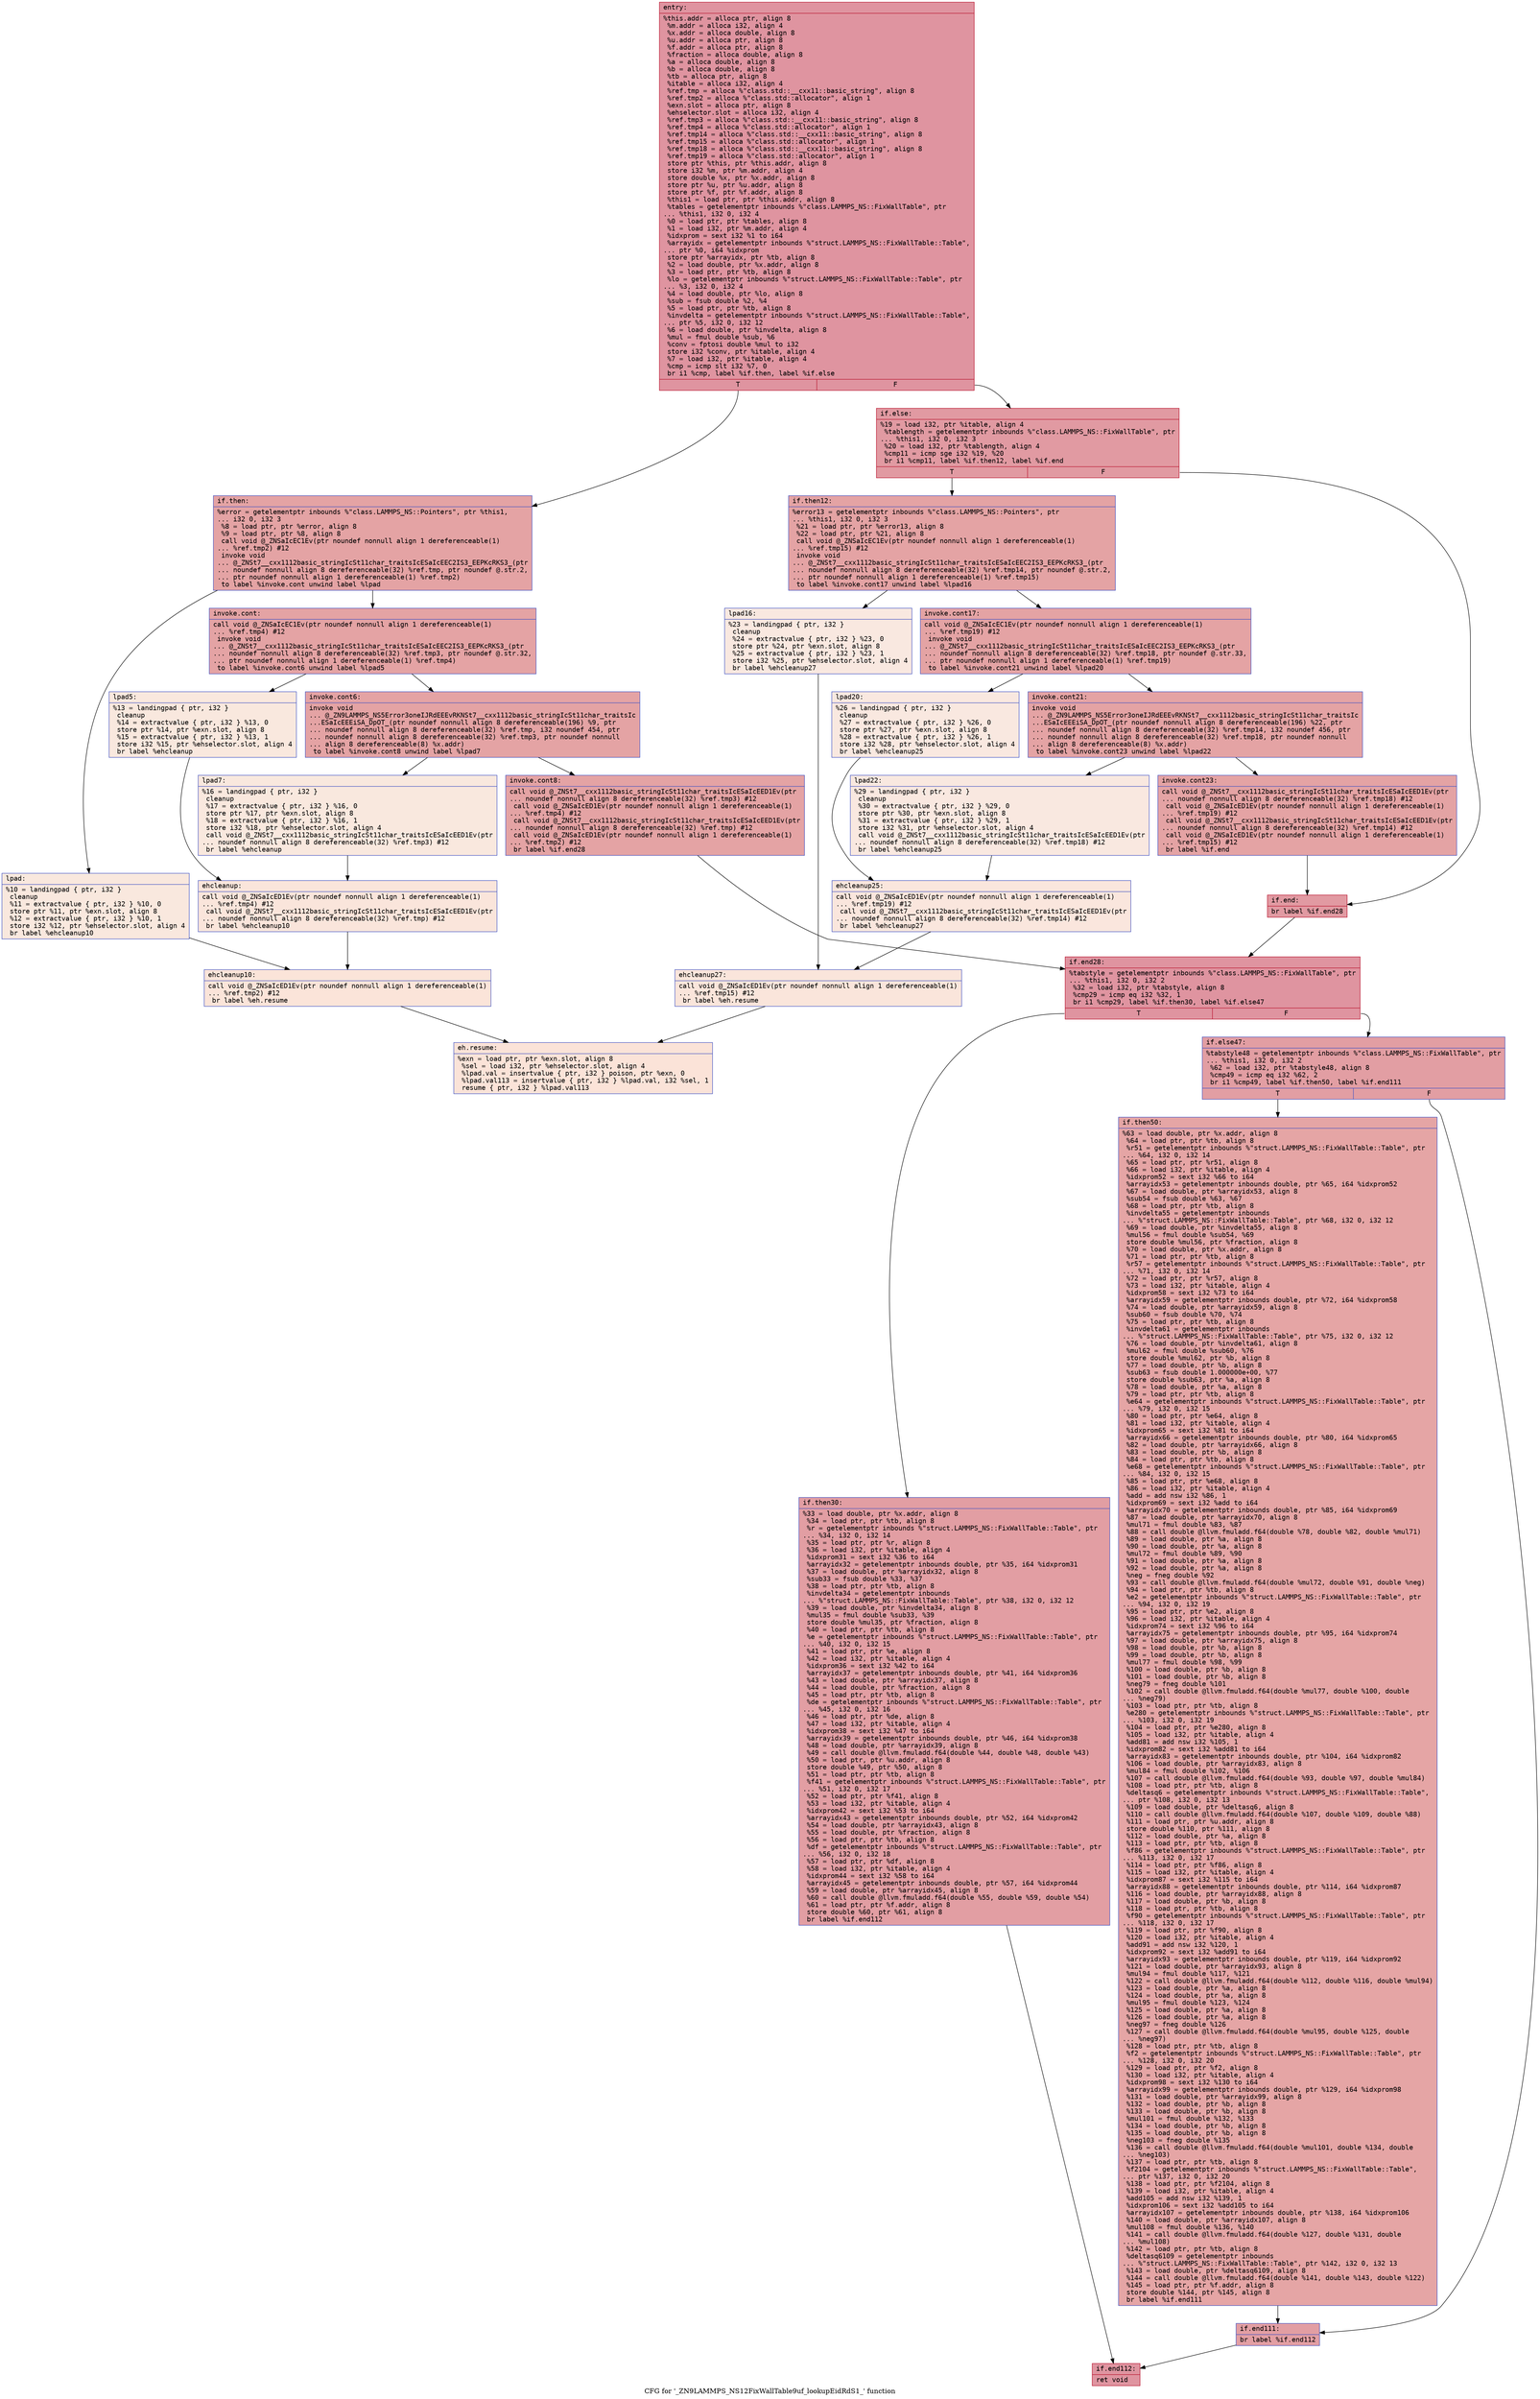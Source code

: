 digraph "CFG for '_ZN9LAMMPS_NS12FixWallTable9uf_lookupEidRdS1_' function" {
	label="CFG for '_ZN9LAMMPS_NS12FixWallTable9uf_lookupEidRdS1_' function";

	Node0x560f40d34830 [shape=record,color="#b70d28ff", style=filled, fillcolor="#b70d2870" fontname="Courier",label="{entry:\l|  %this.addr = alloca ptr, align 8\l  %m.addr = alloca i32, align 4\l  %x.addr = alloca double, align 8\l  %u.addr = alloca ptr, align 8\l  %f.addr = alloca ptr, align 8\l  %fraction = alloca double, align 8\l  %a = alloca double, align 8\l  %b = alloca double, align 8\l  %tb = alloca ptr, align 8\l  %itable = alloca i32, align 4\l  %ref.tmp = alloca %\"class.std::__cxx11::basic_string\", align 8\l  %ref.tmp2 = alloca %\"class.std::allocator\", align 1\l  %exn.slot = alloca ptr, align 8\l  %ehselector.slot = alloca i32, align 4\l  %ref.tmp3 = alloca %\"class.std::__cxx11::basic_string\", align 8\l  %ref.tmp4 = alloca %\"class.std::allocator\", align 1\l  %ref.tmp14 = alloca %\"class.std::__cxx11::basic_string\", align 8\l  %ref.tmp15 = alloca %\"class.std::allocator\", align 1\l  %ref.tmp18 = alloca %\"class.std::__cxx11::basic_string\", align 8\l  %ref.tmp19 = alloca %\"class.std::allocator\", align 1\l  store ptr %this, ptr %this.addr, align 8\l  store i32 %m, ptr %m.addr, align 4\l  store double %x, ptr %x.addr, align 8\l  store ptr %u, ptr %u.addr, align 8\l  store ptr %f, ptr %f.addr, align 8\l  %this1 = load ptr, ptr %this.addr, align 8\l  %tables = getelementptr inbounds %\"class.LAMMPS_NS::FixWallTable\", ptr\l... %this1, i32 0, i32 4\l  %0 = load ptr, ptr %tables, align 8\l  %1 = load i32, ptr %m.addr, align 4\l  %idxprom = sext i32 %1 to i64\l  %arrayidx = getelementptr inbounds %\"struct.LAMMPS_NS::FixWallTable::Table\",\l... ptr %0, i64 %idxprom\l  store ptr %arrayidx, ptr %tb, align 8\l  %2 = load double, ptr %x.addr, align 8\l  %3 = load ptr, ptr %tb, align 8\l  %lo = getelementptr inbounds %\"struct.LAMMPS_NS::FixWallTable::Table\", ptr\l... %3, i32 0, i32 4\l  %4 = load double, ptr %lo, align 8\l  %sub = fsub double %2, %4\l  %5 = load ptr, ptr %tb, align 8\l  %invdelta = getelementptr inbounds %\"struct.LAMMPS_NS::FixWallTable::Table\",\l... ptr %5, i32 0, i32 12\l  %6 = load double, ptr %invdelta, align 8\l  %mul = fmul double %sub, %6\l  %conv = fptosi double %mul to i32\l  store i32 %conv, ptr %itable, align 4\l  %7 = load i32, ptr %itable, align 4\l  %cmp = icmp slt i32 %7, 0\l  br i1 %cmp, label %if.then, label %if.else\l|{<s0>T|<s1>F}}"];
	Node0x560f40d34830:s0 -> Node0x560f40d36ae0[tooltip="entry -> if.then\nProbability 37.50%" ];
	Node0x560f40d34830:s1 -> Node0x560f40d36b50[tooltip="entry -> if.else\nProbability 62.50%" ];
	Node0x560f40d36ae0 [shape=record,color="#3d50c3ff", style=filled, fillcolor="#c32e3170" fontname="Courier",label="{if.then:\l|  %error = getelementptr inbounds %\"class.LAMMPS_NS::Pointers\", ptr %this1,\l... i32 0, i32 3\l  %8 = load ptr, ptr %error, align 8\l  %9 = load ptr, ptr %8, align 8\l  call void @_ZNSaIcEC1Ev(ptr noundef nonnull align 1 dereferenceable(1)\l... %ref.tmp2) #12\l  invoke void\l... @_ZNSt7__cxx1112basic_stringIcSt11char_traitsIcESaIcEEC2IS3_EEPKcRKS3_(ptr\l... noundef nonnull align 8 dereferenceable(32) %ref.tmp, ptr noundef @.str.2,\l... ptr noundef nonnull align 1 dereferenceable(1) %ref.tmp2)\l          to label %invoke.cont unwind label %lpad\l}"];
	Node0x560f40d36ae0 -> Node0x560f40d36fd0[tooltip="if.then -> invoke.cont\nProbability 100.00%" ];
	Node0x560f40d36ae0 -> Node0x560f40d37050[tooltip="if.then -> lpad\nProbability 0.00%" ];
	Node0x560f40d36fd0 [shape=record,color="#3d50c3ff", style=filled, fillcolor="#c32e3170" fontname="Courier",label="{invoke.cont:\l|  call void @_ZNSaIcEC1Ev(ptr noundef nonnull align 1 dereferenceable(1)\l... %ref.tmp4) #12\l  invoke void\l... @_ZNSt7__cxx1112basic_stringIcSt11char_traitsIcESaIcEEC2IS3_EEPKcRKS3_(ptr\l... noundef nonnull align 8 dereferenceable(32) %ref.tmp3, ptr noundef @.str.32,\l... ptr noundef nonnull align 1 dereferenceable(1) %ref.tmp4)\l          to label %invoke.cont6 unwind label %lpad5\l}"];
	Node0x560f40d36fd0 -> Node0x560f40d37370[tooltip="invoke.cont -> invoke.cont6\nProbability 100.00%" ];
	Node0x560f40d36fd0 -> Node0x560f40d373c0[tooltip="invoke.cont -> lpad5\nProbability 0.00%" ];
	Node0x560f40d37370 [shape=record,color="#3d50c3ff", style=filled, fillcolor="#c32e3170" fontname="Courier",label="{invoke.cont6:\l|  invoke void\l... @_ZN9LAMMPS_NS5Error3oneIJRdEEEvRKNSt7__cxx1112basic_stringIcSt11char_traitsIc\l...ESaIcEEEiSA_DpOT_(ptr noundef nonnull align 8 dereferenceable(196) %9, ptr\l... noundef nonnull align 8 dereferenceable(32) %ref.tmp, i32 noundef 454, ptr\l... noundef nonnull align 8 dereferenceable(32) %ref.tmp3, ptr noundef nonnull\l... align 8 dereferenceable(8) %x.addr)\l          to label %invoke.cont8 unwind label %lpad7\l}"];
	Node0x560f40d37370 -> Node0x560f40d37320[tooltip="invoke.cont6 -> invoke.cont8\nProbability 100.00%" ];
	Node0x560f40d37370 -> Node0x560f40d37690[tooltip="invoke.cont6 -> lpad7\nProbability 0.00%" ];
	Node0x560f40d37320 [shape=record,color="#3d50c3ff", style=filled, fillcolor="#c32e3170" fontname="Courier",label="{invoke.cont8:\l|  call void @_ZNSt7__cxx1112basic_stringIcSt11char_traitsIcESaIcEED1Ev(ptr\l... noundef nonnull align 8 dereferenceable(32) %ref.tmp3) #12\l  call void @_ZNSaIcED1Ev(ptr noundef nonnull align 1 dereferenceable(1)\l... %ref.tmp4) #12\l  call void @_ZNSt7__cxx1112basic_stringIcSt11char_traitsIcESaIcEED1Ev(ptr\l... noundef nonnull align 8 dereferenceable(32) %ref.tmp) #12\l  call void @_ZNSaIcED1Ev(ptr noundef nonnull align 1 dereferenceable(1)\l... %ref.tmp2) #12\l  br label %if.end28\l}"];
	Node0x560f40d37320 -> Node0x560f40d37eb0[tooltip="invoke.cont8 -> if.end28\nProbability 100.00%" ];
	Node0x560f40d37050 [shape=record,color="#3d50c3ff", style=filled, fillcolor="#f2cab570" fontname="Courier",label="{lpad:\l|  %10 = landingpad \{ ptr, i32 \}\l          cleanup\l  %11 = extractvalue \{ ptr, i32 \} %10, 0\l  store ptr %11, ptr %exn.slot, align 8\l  %12 = extractvalue \{ ptr, i32 \} %10, 1\l  store i32 %12, ptr %ehselector.slot, align 4\l  br label %ehcleanup10\l}"];
	Node0x560f40d37050 -> Node0x560f40d38190[tooltip="lpad -> ehcleanup10\nProbability 100.00%" ];
	Node0x560f40d373c0 [shape=record,color="#3d50c3ff", style=filled, fillcolor="#f2cab570" fontname="Courier",label="{lpad5:\l|  %13 = landingpad \{ ptr, i32 \}\l          cleanup\l  %14 = extractvalue \{ ptr, i32 \} %13, 0\l  store ptr %14, ptr %exn.slot, align 8\l  %15 = extractvalue \{ ptr, i32 \} %13, 1\l  store i32 %15, ptr %ehselector.slot, align 4\l  br label %ehcleanup\l}"];
	Node0x560f40d373c0 -> Node0x560f40d38560[tooltip="lpad5 -> ehcleanup\nProbability 100.00%" ];
	Node0x560f40d37690 [shape=record,color="#3d50c3ff", style=filled, fillcolor="#f2cab570" fontname="Courier",label="{lpad7:\l|  %16 = landingpad \{ ptr, i32 \}\l          cleanup\l  %17 = extractvalue \{ ptr, i32 \} %16, 0\l  store ptr %17, ptr %exn.slot, align 8\l  %18 = extractvalue \{ ptr, i32 \} %16, 1\l  store i32 %18, ptr %ehselector.slot, align 4\l  call void @_ZNSt7__cxx1112basic_stringIcSt11char_traitsIcESaIcEED1Ev(ptr\l... noundef nonnull align 8 dereferenceable(32) %ref.tmp3) #12\l  br label %ehcleanup\l}"];
	Node0x560f40d37690 -> Node0x560f40d38560[tooltip="lpad7 -> ehcleanup\nProbability 100.00%" ];
	Node0x560f40d38560 [shape=record,color="#3d50c3ff", style=filled, fillcolor="#f4c5ad70" fontname="Courier",label="{ehcleanup:\l|  call void @_ZNSaIcED1Ev(ptr noundef nonnull align 1 dereferenceable(1)\l... %ref.tmp4) #12\l  call void @_ZNSt7__cxx1112basic_stringIcSt11char_traitsIcESaIcEED1Ev(ptr\l... noundef nonnull align 8 dereferenceable(32) %ref.tmp) #12\l  br label %ehcleanup10\l}"];
	Node0x560f40d38560 -> Node0x560f40d38190[tooltip="ehcleanup -> ehcleanup10\nProbability 100.00%" ];
	Node0x560f40d38190 [shape=record,color="#3d50c3ff", style=filled, fillcolor="#f5c1a970" fontname="Courier",label="{ehcleanup10:\l|  call void @_ZNSaIcED1Ev(ptr noundef nonnull align 1 dereferenceable(1)\l... %ref.tmp2) #12\l  br label %eh.resume\l}"];
	Node0x560f40d38190 -> Node0x560f40d38e70[tooltip="ehcleanup10 -> eh.resume\nProbability 100.00%" ];
	Node0x560f40d36b50 [shape=record,color="#b70d28ff", style=filled, fillcolor="#bb1b2c70" fontname="Courier",label="{if.else:\l|  %19 = load i32, ptr %itable, align 4\l  %tablength = getelementptr inbounds %\"class.LAMMPS_NS::FixWallTable\", ptr\l... %this1, i32 0, i32 3\l  %20 = load i32, ptr %tablength, align 4\l  %cmp11 = icmp sge i32 %19, %20\l  br i1 %cmp11, label %if.then12, label %if.end\l|{<s0>T|<s1>F}}"];
	Node0x560f40d36b50:s0 -> Node0x560f40d394e0[tooltip="if.else -> if.then12\nProbability 50.00%" ];
	Node0x560f40d36b50:s1 -> Node0x560f40d39530[tooltip="if.else -> if.end\nProbability 50.00%" ];
	Node0x560f40d394e0 [shape=record,color="#3d50c3ff", style=filled, fillcolor="#c32e3170" fontname="Courier",label="{if.then12:\l|  %error13 = getelementptr inbounds %\"class.LAMMPS_NS::Pointers\", ptr\l... %this1, i32 0, i32 3\l  %21 = load ptr, ptr %error13, align 8\l  %22 = load ptr, ptr %21, align 8\l  call void @_ZNSaIcEC1Ev(ptr noundef nonnull align 1 dereferenceable(1)\l... %ref.tmp15) #12\l  invoke void\l... @_ZNSt7__cxx1112basic_stringIcSt11char_traitsIcESaIcEEC2IS3_EEPKcRKS3_(ptr\l... noundef nonnull align 8 dereferenceable(32) %ref.tmp14, ptr noundef @.str.2,\l... ptr noundef nonnull align 1 dereferenceable(1) %ref.tmp15)\l          to label %invoke.cont17 unwind label %lpad16\l}"];
	Node0x560f40d394e0 -> Node0x560f40d399b0[tooltip="if.then12 -> invoke.cont17\nProbability 100.00%" ];
	Node0x560f40d394e0 -> Node0x560f40d39a30[tooltip="if.then12 -> lpad16\nProbability 0.00%" ];
	Node0x560f40d399b0 [shape=record,color="#3d50c3ff", style=filled, fillcolor="#c32e3170" fontname="Courier",label="{invoke.cont17:\l|  call void @_ZNSaIcEC1Ev(ptr noundef nonnull align 1 dereferenceable(1)\l... %ref.tmp19) #12\l  invoke void\l... @_ZNSt7__cxx1112basic_stringIcSt11char_traitsIcESaIcEEC2IS3_EEPKcRKS3_(ptr\l... noundef nonnull align 8 dereferenceable(32) %ref.tmp18, ptr noundef @.str.33,\l... ptr noundef nonnull align 1 dereferenceable(1) %ref.tmp19)\l          to label %invoke.cont21 unwind label %lpad20\l}"];
	Node0x560f40d399b0 -> Node0x560f40d39db0[tooltip="invoke.cont17 -> invoke.cont21\nProbability 100.00%" ];
	Node0x560f40d399b0 -> Node0x560f40d39e00[tooltip="invoke.cont17 -> lpad20\nProbability 0.00%" ];
	Node0x560f40d39db0 [shape=record,color="#3d50c3ff", style=filled, fillcolor="#c32e3170" fontname="Courier",label="{invoke.cont21:\l|  invoke void\l... @_ZN9LAMMPS_NS5Error3oneIJRdEEEvRKNSt7__cxx1112basic_stringIcSt11char_traitsIc\l...ESaIcEEEiSA_DpOT_(ptr noundef nonnull align 8 dereferenceable(196) %22, ptr\l... noundef nonnull align 8 dereferenceable(32) %ref.tmp14, i32 noundef 456, ptr\l... noundef nonnull align 8 dereferenceable(32) %ref.tmp18, ptr noundef nonnull\l... align 8 dereferenceable(8) %x.addr)\l          to label %invoke.cont23 unwind label %lpad22\l}"];
	Node0x560f40d39db0 -> Node0x560f40d39d60[tooltip="invoke.cont21 -> invoke.cont23\nProbability 100.00%" ];
	Node0x560f40d39db0 -> Node0x560f40d3a130[tooltip="invoke.cont21 -> lpad22\nProbability 0.00%" ];
	Node0x560f40d39d60 [shape=record,color="#3d50c3ff", style=filled, fillcolor="#c32e3170" fontname="Courier",label="{invoke.cont23:\l|  call void @_ZNSt7__cxx1112basic_stringIcSt11char_traitsIcESaIcEED1Ev(ptr\l... noundef nonnull align 8 dereferenceable(32) %ref.tmp18) #12\l  call void @_ZNSaIcED1Ev(ptr noundef nonnull align 1 dereferenceable(1)\l... %ref.tmp19) #12\l  call void @_ZNSt7__cxx1112basic_stringIcSt11char_traitsIcESaIcEED1Ev(ptr\l... noundef nonnull align 8 dereferenceable(32) %ref.tmp14) #12\l  call void @_ZNSaIcED1Ev(ptr noundef nonnull align 1 dereferenceable(1)\l... %ref.tmp15) #12\l  br label %if.end\l}"];
	Node0x560f40d39d60 -> Node0x560f40d39530[tooltip="invoke.cont23 -> if.end\nProbability 100.00%" ];
	Node0x560f40d39a30 [shape=record,color="#3d50c3ff", style=filled, fillcolor="#f1ccb870" fontname="Courier",label="{lpad16:\l|  %23 = landingpad \{ ptr, i32 \}\l          cleanup\l  %24 = extractvalue \{ ptr, i32 \} %23, 0\l  store ptr %24, ptr %exn.slot, align 8\l  %25 = extractvalue \{ ptr, i32 \} %23, 1\l  store i32 %25, ptr %ehselector.slot, align 4\l  br label %ehcleanup27\l}"];
	Node0x560f40d39a30 -> Node0x560f40d3aad0[tooltip="lpad16 -> ehcleanup27\nProbability 100.00%" ];
	Node0x560f40d39e00 [shape=record,color="#3d50c3ff", style=filled, fillcolor="#f1ccb870" fontname="Courier",label="{lpad20:\l|  %26 = landingpad \{ ptr, i32 \}\l          cleanup\l  %27 = extractvalue \{ ptr, i32 \} %26, 0\l  store ptr %27, ptr %exn.slot, align 8\l  %28 = extractvalue \{ ptr, i32 \} %26, 1\l  store i32 %28, ptr %ehselector.slot, align 4\l  br label %ehcleanup25\l}"];
	Node0x560f40d39e00 -> Node0x560f40d3add0[tooltip="lpad20 -> ehcleanup25\nProbability 100.00%" ];
	Node0x560f40d3a130 [shape=record,color="#3d50c3ff", style=filled, fillcolor="#f1ccb870" fontname="Courier",label="{lpad22:\l|  %29 = landingpad \{ ptr, i32 \}\l          cleanup\l  %30 = extractvalue \{ ptr, i32 \} %29, 0\l  store ptr %30, ptr %exn.slot, align 8\l  %31 = extractvalue \{ ptr, i32 \} %29, 1\l  store i32 %31, ptr %ehselector.slot, align 4\l  call void @_ZNSt7__cxx1112basic_stringIcSt11char_traitsIcESaIcEED1Ev(ptr\l... noundef nonnull align 8 dereferenceable(32) %ref.tmp18) #12\l  br label %ehcleanup25\l}"];
	Node0x560f40d3a130 -> Node0x560f40d3add0[tooltip="lpad22 -> ehcleanup25\nProbability 100.00%" ];
	Node0x560f40d3add0 [shape=record,color="#3d50c3ff", style=filled, fillcolor="#f3c7b170" fontname="Courier",label="{ehcleanup25:\l|  call void @_ZNSaIcED1Ev(ptr noundef nonnull align 1 dereferenceable(1)\l... %ref.tmp19) #12\l  call void @_ZNSt7__cxx1112basic_stringIcSt11char_traitsIcESaIcEED1Ev(ptr\l... noundef nonnull align 8 dereferenceable(32) %ref.tmp14) #12\l  br label %ehcleanup27\l}"];
	Node0x560f40d3add0 -> Node0x560f40d3aad0[tooltip="ehcleanup25 -> ehcleanup27\nProbability 100.00%" ];
	Node0x560f40d3aad0 [shape=record,color="#3d50c3ff", style=filled, fillcolor="#f4c5ad70" fontname="Courier",label="{ehcleanup27:\l|  call void @_ZNSaIcED1Ev(ptr noundef nonnull align 1 dereferenceable(1)\l... %ref.tmp15) #12\l  br label %eh.resume\l}"];
	Node0x560f40d3aad0 -> Node0x560f40d38e70[tooltip="ehcleanup27 -> eh.resume\nProbability 100.00%" ];
	Node0x560f40d39530 [shape=record,color="#b70d28ff", style=filled, fillcolor="#bb1b2c70" fontname="Courier",label="{if.end:\l|  br label %if.end28\l}"];
	Node0x560f40d39530 -> Node0x560f40d37eb0[tooltip="if.end -> if.end28\nProbability 100.00%" ];
	Node0x560f40d37eb0 [shape=record,color="#b70d28ff", style=filled, fillcolor="#b70d2870" fontname="Courier",label="{if.end28:\l|  %tabstyle = getelementptr inbounds %\"class.LAMMPS_NS::FixWallTable\", ptr\l... %this1, i32 0, i32 2\l  %32 = load i32, ptr %tabstyle, align 8\l  %cmp29 = icmp eq i32 %32, 1\l  br i1 %cmp29, label %if.then30, label %if.else47\l|{<s0>T|<s1>F}}"];
	Node0x560f40d37eb0:s0 -> Node0x560f40d3b990[tooltip="if.end28 -> if.then30\nProbability 50.00%" ];
	Node0x560f40d37eb0:s1 -> Node0x560f40d3ba10[tooltip="if.end28 -> if.else47\nProbability 50.00%" ];
	Node0x560f40d3b990 [shape=record,color="#3d50c3ff", style=filled, fillcolor="#be242e70" fontname="Courier",label="{if.then30:\l|  %33 = load double, ptr %x.addr, align 8\l  %34 = load ptr, ptr %tb, align 8\l  %r = getelementptr inbounds %\"struct.LAMMPS_NS::FixWallTable::Table\", ptr\l... %34, i32 0, i32 14\l  %35 = load ptr, ptr %r, align 8\l  %36 = load i32, ptr %itable, align 4\l  %idxprom31 = sext i32 %36 to i64\l  %arrayidx32 = getelementptr inbounds double, ptr %35, i64 %idxprom31\l  %37 = load double, ptr %arrayidx32, align 8\l  %sub33 = fsub double %33, %37\l  %38 = load ptr, ptr %tb, align 8\l  %invdelta34 = getelementptr inbounds\l... %\"struct.LAMMPS_NS::FixWallTable::Table\", ptr %38, i32 0, i32 12\l  %39 = load double, ptr %invdelta34, align 8\l  %mul35 = fmul double %sub33, %39\l  store double %mul35, ptr %fraction, align 8\l  %40 = load ptr, ptr %tb, align 8\l  %e = getelementptr inbounds %\"struct.LAMMPS_NS::FixWallTable::Table\", ptr\l... %40, i32 0, i32 15\l  %41 = load ptr, ptr %e, align 8\l  %42 = load i32, ptr %itable, align 4\l  %idxprom36 = sext i32 %42 to i64\l  %arrayidx37 = getelementptr inbounds double, ptr %41, i64 %idxprom36\l  %43 = load double, ptr %arrayidx37, align 8\l  %44 = load double, ptr %fraction, align 8\l  %45 = load ptr, ptr %tb, align 8\l  %de = getelementptr inbounds %\"struct.LAMMPS_NS::FixWallTable::Table\", ptr\l... %45, i32 0, i32 16\l  %46 = load ptr, ptr %de, align 8\l  %47 = load i32, ptr %itable, align 4\l  %idxprom38 = sext i32 %47 to i64\l  %arrayidx39 = getelementptr inbounds double, ptr %46, i64 %idxprom38\l  %48 = load double, ptr %arrayidx39, align 8\l  %49 = call double @llvm.fmuladd.f64(double %44, double %48, double %43)\l  %50 = load ptr, ptr %u.addr, align 8\l  store double %49, ptr %50, align 8\l  %51 = load ptr, ptr %tb, align 8\l  %f41 = getelementptr inbounds %\"struct.LAMMPS_NS::FixWallTable::Table\", ptr\l... %51, i32 0, i32 17\l  %52 = load ptr, ptr %f41, align 8\l  %53 = load i32, ptr %itable, align 4\l  %idxprom42 = sext i32 %53 to i64\l  %arrayidx43 = getelementptr inbounds double, ptr %52, i64 %idxprom42\l  %54 = load double, ptr %arrayidx43, align 8\l  %55 = load double, ptr %fraction, align 8\l  %56 = load ptr, ptr %tb, align 8\l  %df = getelementptr inbounds %\"struct.LAMMPS_NS::FixWallTable::Table\", ptr\l... %56, i32 0, i32 18\l  %57 = load ptr, ptr %df, align 8\l  %58 = load i32, ptr %itable, align 4\l  %idxprom44 = sext i32 %58 to i64\l  %arrayidx45 = getelementptr inbounds double, ptr %57, i64 %idxprom44\l  %59 = load double, ptr %arrayidx45, align 8\l  %60 = call double @llvm.fmuladd.f64(double %55, double %59, double %54)\l  %61 = load ptr, ptr %f.addr, align 8\l  store double %60, ptr %61, align 8\l  br label %if.end112\l}"];
	Node0x560f40d3b990 -> Node0x560f40d3e1d0[tooltip="if.then30 -> if.end112\nProbability 100.00%" ];
	Node0x560f40d3ba10 [shape=record,color="#3d50c3ff", style=filled, fillcolor="#be242e70" fontname="Courier",label="{if.else47:\l|  %tabstyle48 = getelementptr inbounds %\"class.LAMMPS_NS::FixWallTable\", ptr\l... %this1, i32 0, i32 2\l  %62 = load i32, ptr %tabstyle48, align 8\l  %cmp49 = icmp eq i32 %62, 2\l  br i1 %cmp49, label %if.then50, label %if.end111\l|{<s0>T|<s1>F}}"];
	Node0x560f40d3ba10:s0 -> Node0x560f40d3e460[tooltip="if.else47 -> if.then50\nProbability 50.00%" ];
	Node0x560f40d3ba10:s1 -> Node0x560f40d3e4e0[tooltip="if.else47 -> if.end111\nProbability 50.00%" ];
	Node0x560f40d3e460 [shape=record,color="#3d50c3ff", style=filled, fillcolor="#c5333470" fontname="Courier",label="{if.then50:\l|  %63 = load double, ptr %x.addr, align 8\l  %64 = load ptr, ptr %tb, align 8\l  %r51 = getelementptr inbounds %\"struct.LAMMPS_NS::FixWallTable::Table\", ptr\l... %64, i32 0, i32 14\l  %65 = load ptr, ptr %r51, align 8\l  %66 = load i32, ptr %itable, align 4\l  %idxprom52 = sext i32 %66 to i64\l  %arrayidx53 = getelementptr inbounds double, ptr %65, i64 %idxprom52\l  %67 = load double, ptr %arrayidx53, align 8\l  %sub54 = fsub double %63, %67\l  %68 = load ptr, ptr %tb, align 8\l  %invdelta55 = getelementptr inbounds\l... %\"struct.LAMMPS_NS::FixWallTable::Table\", ptr %68, i32 0, i32 12\l  %69 = load double, ptr %invdelta55, align 8\l  %mul56 = fmul double %sub54, %69\l  store double %mul56, ptr %fraction, align 8\l  %70 = load double, ptr %x.addr, align 8\l  %71 = load ptr, ptr %tb, align 8\l  %r57 = getelementptr inbounds %\"struct.LAMMPS_NS::FixWallTable::Table\", ptr\l... %71, i32 0, i32 14\l  %72 = load ptr, ptr %r57, align 8\l  %73 = load i32, ptr %itable, align 4\l  %idxprom58 = sext i32 %73 to i64\l  %arrayidx59 = getelementptr inbounds double, ptr %72, i64 %idxprom58\l  %74 = load double, ptr %arrayidx59, align 8\l  %sub60 = fsub double %70, %74\l  %75 = load ptr, ptr %tb, align 8\l  %invdelta61 = getelementptr inbounds\l... %\"struct.LAMMPS_NS::FixWallTable::Table\", ptr %75, i32 0, i32 12\l  %76 = load double, ptr %invdelta61, align 8\l  %mul62 = fmul double %sub60, %76\l  store double %mul62, ptr %b, align 8\l  %77 = load double, ptr %b, align 8\l  %sub63 = fsub double 1.000000e+00, %77\l  store double %sub63, ptr %a, align 8\l  %78 = load double, ptr %a, align 8\l  %79 = load ptr, ptr %tb, align 8\l  %e64 = getelementptr inbounds %\"struct.LAMMPS_NS::FixWallTable::Table\", ptr\l... %79, i32 0, i32 15\l  %80 = load ptr, ptr %e64, align 8\l  %81 = load i32, ptr %itable, align 4\l  %idxprom65 = sext i32 %81 to i64\l  %arrayidx66 = getelementptr inbounds double, ptr %80, i64 %idxprom65\l  %82 = load double, ptr %arrayidx66, align 8\l  %83 = load double, ptr %b, align 8\l  %84 = load ptr, ptr %tb, align 8\l  %e68 = getelementptr inbounds %\"struct.LAMMPS_NS::FixWallTable::Table\", ptr\l... %84, i32 0, i32 15\l  %85 = load ptr, ptr %e68, align 8\l  %86 = load i32, ptr %itable, align 4\l  %add = add nsw i32 %86, 1\l  %idxprom69 = sext i32 %add to i64\l  %arrayidx70 = getelementptr inbounds double, ptr %85, i64 %idxprom69\l  %87 = load double, ptr %arrayidx70, align 8\l  %mul71 = fmul double %83, %87\l  %88 = call double @llvm.fmuladd.f64(double %78, double %82, double %mul71)\l  %89 = load double, ptr %a, align 8\l  %90 = load double, ptr %a, align 8\l  %mul72 = fmul double %89, %90\l  %91 = load double, ptr %a, align 8\l  %92 = load double, ptr %a, align 8\l  %neg = fneg double %92\l  %93 = call double @llvm.fmuladd.f64(double %mul72, double %91, double %neg)\l  %94 = load ptr, ptr %tb, align 8\l  %e2 = getelementptr inbounds %\"struct.LAMMPS_NS::FixWallTable::Table\", ptr\l... %94, i32 0, i32 19\l  %95 = load ptr, ptr %e2, align 8\l  %96 = load i32, ptr %itable, align 4\l  %idxprom74 = sext i32 %96 to i64\l  %arrayidx75 = getelementptr inbounds double, ptr %95, i64 %idxprom74\l  %97 = load double, ptr %arrayidx75, align 8\l  %98 = load double, ptr %b, align 8\l  %99 = load double, ptr %b, align 8\l  %mul77 = fmul double %98, %99\l  %100 = load double, ptr %b, align 8\l  %101 = load double, ptr %b, align 8\l  %neg79 = fneg double %101\l  %102 = call double @llvm.fmuladd.f64(double %mul77, double %100, double\l... %neg79)\l  %103 = load ptr, ptr %tb, align 8\l  %e280 = getelementptr inbounds %\"struct.LAMMPS_NS::FixWallTable::Table\", ptr\l... %103, i32 0, i32 19\l  %104 = load ptr, ptr %e280, align 8\l  %105 = load i32, ptr %itable, align 4\l  %add81 = add nsw i32 %105, 1\l  %idxprom82 = sext i32 %add81 to i64\l  %arrayidx83 = getelementptr inbounds double, ptr %104, i64 %idxprom82\l  %106 = load double, ptr %arrayidx83, align 8\l  %mul84 = fmul double %102, %106\l  %107 = call double @llvm.fmuladd.f64(double %93, double %97, double %mul84)\l  %108 = load ptr, ptr %tb, align 8\l  %deltasq6 = getelementptr inbounds %\"struct.LAMMPS_NS::FixWallTable::Table\",\l... ptr %108, i32 0, i32 13\l  %109 = load double, ptr %deltasq6, align 8\l  %110 = call double @llvm.fmuladd.f64(double %107, double %109, double %88)\l  %111 = load ptr, ptr %u.addr, align 8\l  store double %110, ptr %111, align 8\l  %112 = load double, ptr %a, align 8\l  %113 = load ptr, ptr %tb, align 8\l  %f86 = getelementptr inbounds %\"struct.LAMMPS_NS::FixWallTable::Table\", ptr\l... %113, i32 0, i32 17\l  %114 = load ptr, ptr %f86, align 8\l  %115 = load i32, ptr %itable, align 4\l  %idxprom87 = sext i32 %115 to i64\l  %arrayidx88 = getelementptr inbounds double, ptr %114, i64 %idxprom87\l  %116 = load double, ptr %arrayidx88, align 8\l  %117 = load double, ptr %b, align 8\l  %118 = load ptr, ptr %tb, align 8\l  %f90 = getelementptr inbounds %\"struct.LAMMPS_NS::FixWallTable::Table\", ptr\l... %118, i32 0, i32 17\l  %119 = load ptr, ptr %f90, align 8\l  %120 = load i32, ptr %itable, align 4\l  %add91 = add nsw i32 %120, 1\l  %idxprom92 = sext i32 %add91 to i64\l  %arrayidx93 = getelementptr inbounds double, ptr %119, i64 %idxprom92\l  %121 = load double, ptr %arrayidx93, align 8\l  %mul94 = fmul double %117, %121\l  %122 = call double @llvm.fmuladd.f64(double %112, double %116, double %mul94)\l  %123 = load double, ptr %a, align 8\l  %124 = load double, ptr %a, align 8\l  %mul95 = fmul double %123, %124\l  %125 = load double, ptr %a, align 8\l  %126 = load double, ptr %a, align 8\l  %neg97 = fneg double %126\l  %127 = call double @llvm.fmuladd.f64(double %mul95, double %125, double\l... %neg97)\l  %128 = load ptr, ptr %tb, align 8\l  %f2 = getelementptr inbounds %\"struct.LAMMPS_NS::FixWallTable::Table\", ptr\l... %128, i32 0, i32 20\l  %129 = load ptr, ptr %f2, align 8\l  %130 = load i32, ptr %itable, align 4\l  %idxprom98 = sext i32 %130 to i64\l  %arrayidx99 = getelementptr inbounds double, ptr %129, i64 %idxprom98\l  %131 = load double, ptr %arrayidx99, align 8\l  %132 = load double, ptr %b, align 8\l  %133 = load double, ptr %b, align 8\l  %mul101 = fmul double %132, %133\l  %134 = load double, ptr %b, align 8\l  %135 = load double, ptr %b, align 8\l  %neg103 = fneg double %135\l  %136 = call double @llvm.fmuladd.f64(double %mul101, double %134, double\l... %neg103)\l  %137 = load ptr, ptr %tb, align 8\l  %f2104 = getelementptr inbounds %\"struct.LAMMPS_NS::FixWallTable::Table\",\l... ptr %137, i32 0, i32 20\l  %138 = load ptr, ptr %f2104, align 8\l  %139 = load i32, ptr %itable, align 4\l  %add105 = add nsw i32 %139, 1\l  %idxprom106 = sext i32 %add105 to i64\l  %arrayidx107 = getelementptr inbounds double, ptr %138, i64 %idxprom106\l  %140 = load double, ptr %arrayidx107, align 8\l  %mul108 = fmul double %136, %140\l  %141 = call double @llvm.fmuladd.f64(double %127, double %131, double\l... %mul108)\l  %142 = load ptr, ptr %tb, align 8\l  %deltasq6109 = getelementptr inbounds\l... %\"struct.LAMMPS_NS::FixWallTable::Table\", ptr %142, i32 0, i32 13\l  %143 = load double, ptr %deltasq6109, align 8\l  %144 = call double @llvm.fmuladd.f64(double %141, double %143, double %122)\l  %145 = load ptr, ptr %f.addr, align 8\l  store double %144, ptr %145, align 8\l  br label %if.end111\l}"];
	Node0x560f40d3e460 -> Node0x560f40d3e4e0[tooltip="if.then50 -> if.end111\nProbability 100.00%" ];
	Node0x560f40d3e4e0 [shape=record,color="#3d50c3ff", style=filled, fillcolor="#be242e70" fontname="Courier",label="{if.end111:\l|  br label %if.end112\l}"];
	Node0x560f40d3e4e0 -> Node0x560f40d3e1d0[tooltip="if.end111 -> if.end112\nProbability 100.00%" ];
	Node0x560f40d3e1d0 [shape=record,color="#b70d28ff", style=filled, fillcolor="#b70d2870" fontname="Courier",label="{if.end112:\l|  ret void\l}"];
	Node0x560f40d38e70 [shape=record,color="#3d50c3ff", style=filled, fillcolor="#f6bfa670" fontname="Courier",label="{eh.resume:\l|  %exn = load ptr, ptr %exn.slot, align 8\l  %sel = load i32, ptr %ehselector.slot, align 4\l  %lpad.val = insertvalue \{ ptr, i32 \} poison, ptr %exn, 0\l  %lpad.val113 = insertvalue \{ ptr, i32 \} %lpad.val, i32 %sel, 1\l  resume \{ ptr, i32 \} %lpad.val113\l}"];
}
